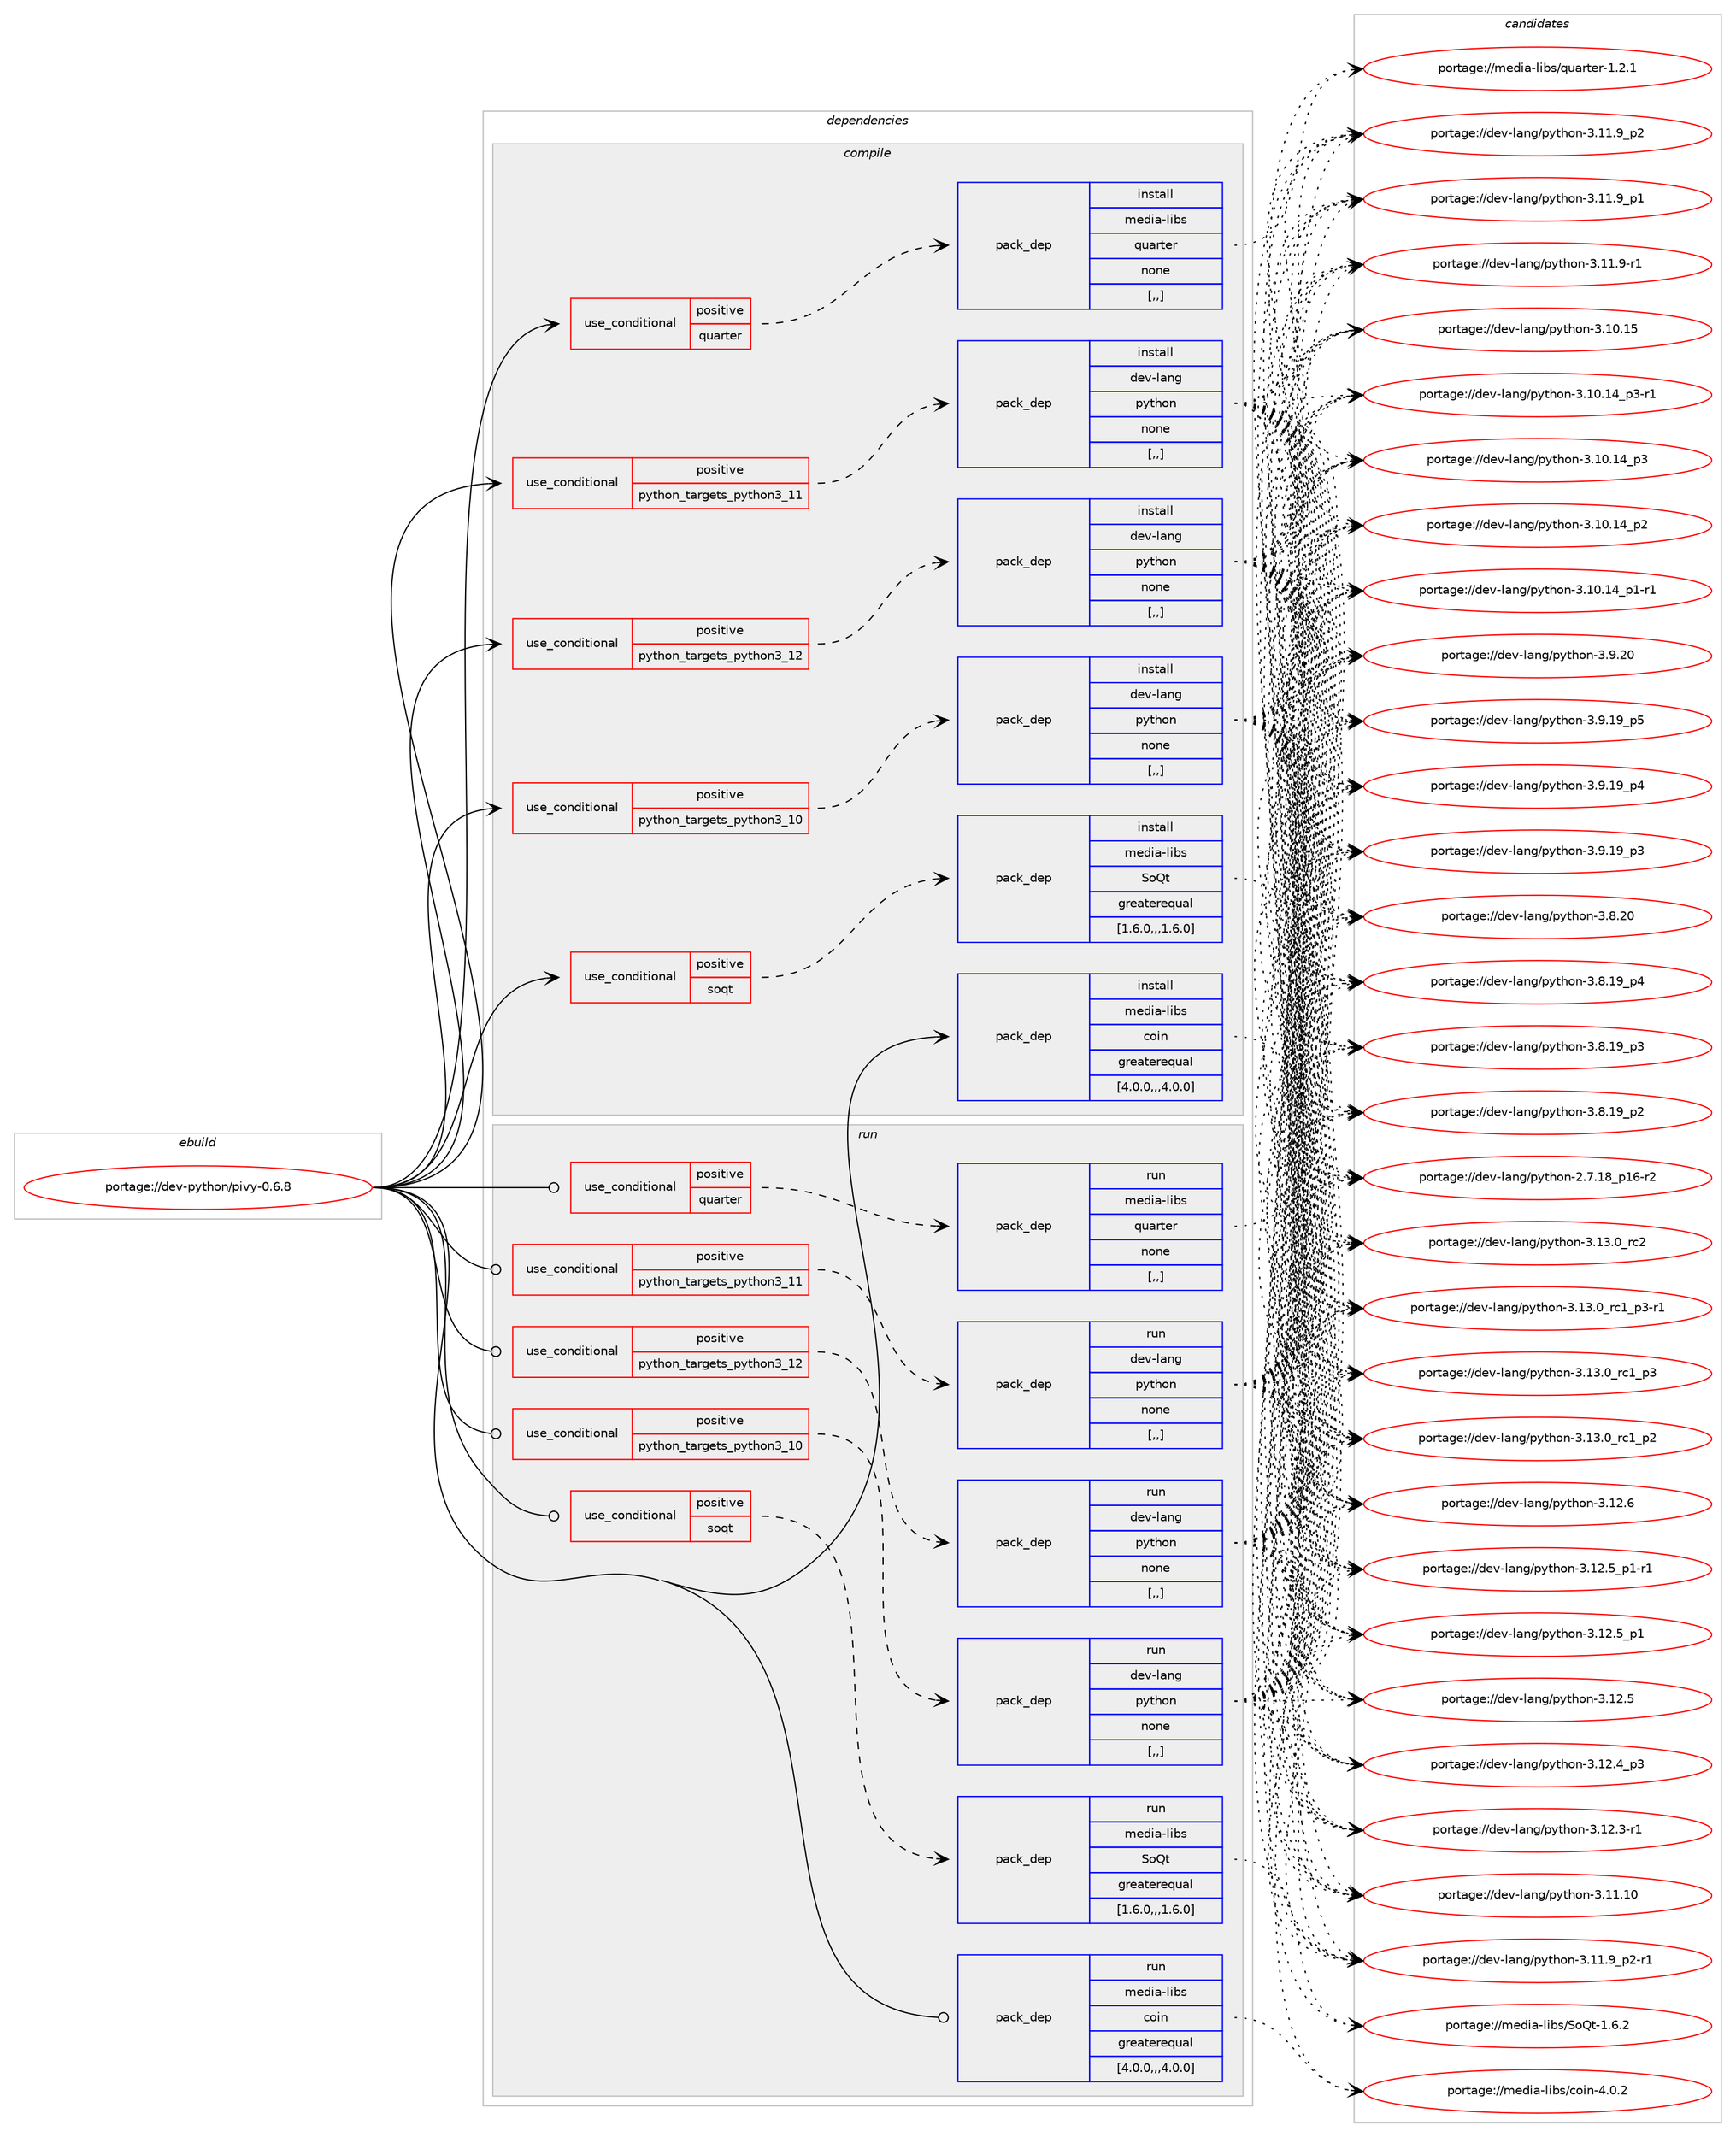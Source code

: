 digraph prolog {

# *************
# Graph options
# *************

newrank=true;
concentrate=true;
compound=true;
graph [rankdir=LR,fontname=Helvetica,fontsize=10,ranksep=1.5];#, ranksep=2.5, nodesep=0.2];
edge  [arrowhead=vee];
node  [fontname=Helvetica,fontsize=10];

# **********
# The ebuild
# **********

subgraph cluster_leftcol {
color=gray;
label=<<i>ebuild</i>>;
id [label="portage://dev-python/pivy-0.6.8", color=red, width=4, href="../dev-python/pivy-0.6.8.svg"];
}

# ****************
# The dependencies
# ****************

subgraph cluster_midcol {
color=gray;
label=<<i>dependencies</i>>;
subgraph cluster_compile {
fillcolor="#eeeeee";
style=filled;
label=<<i>compile</i>>;
subgraph cond166509 {
dependency649264 [label=<<TABLE BORDER="0" CELLBORDER="1" CELLSPACING="0" CELLPADDING="4"><TR><TD ROWSPAN="3" CELLPADDING="10">use_conditional</TD></TR><TR><TD>positive</TD></TR><TR><TD>python_targets_python3_10</TD></TR></TABLE>>, shape=none, color=red];
subgraph pack477934 {
dependency649265 [label=<<TABLE BORDER="0" CELLBORDER="1" CELLSPACING="0" CELLPADDING="4" WIDTH="220"><TR><TD ROWSPAN="6" CELLPADDING="30">pack_dep</TD></TR><TR><TD WIDTH="110">install</TD></TR><TR><TD>dev-lang</TD></TR><TR><TD>python</TD></TR><TR><TD>none</TD></TR><TR><TD>[,,]</TD></TR></TABLE>>, shape=none, color=blue];
}
dependency649264:e -> dependency649265:w [weight=20,style="dashed",arrowhead="vee"];
}
id:e -> dependency649264:w [weight=20,style="solid",arrowhead="vee"];
subgraph cond166510 {
dependency649266 [label=<<TABLE BORDER="0" CELLBORDER="1" CELLSPACING="0" CELLPADDING="4"><TR><TD ROWSPAN="3" CELLPADDING="10">use_conditional</TD></TR><TR><TD>positive</TD></TR><TR><TD>python_targets_python3_11</TD></TR></TABLE>>, shape=none, color=red];
subgraph pack477935 {
dependency649267 [label=<<TABLE BORDER="0" CELLBORDER="1" CELLSPACING="0" CELLPADDING="4" WIDTH="220"><TR><TD ROWSPAN="6" CELLPADDING="30">pack_dep</TD></TR><TR><TD WIDTH="110">install</TD></TR><TR><TD>dev-lang</TD></TR><TR><TD>python</TD></TR><TR><TD>none</TD></TR><TR><TD>[,,]</TD></TR></TABLE>>, shape=none, color=blue];
}
dependency649266:e -> dependency649267:w [weight=20,style="dashed",arrowhead="vee"];
}
id:e -> dependency649266:w [weight=20,style="solid",arrowhead="vee"];
subgraph cond166511 {
dependency649268 [label=<<TABLE BORDER="0" CELLBORDER="1" CELLSPACING="0" CELLPADDING="4"><TR><TD ROWSPAN="3" CELLPADDING="10">use_conditional</TD></TR><TR><TD>positive</TD></TR><TR><TD>python_targets_python3_12</TD></TR></TABLE>>, shape=none, color=red];
subgraph pack477936 {
dependency649269 [label=<<TABLE BORDER="0" CELLBORDER="1" CELLSPACING="0" CELLPADDING="4" WIDTH="220"><TR><TD ROWSPAN="6" CELLPADDING="30">pack_dep</TD></TR><TR><TD WIDTH="110">install</TD></TR><TR><TD>dev-lang</TD></TR><TR><TD>python</TD></TR><TR><TD>none</TD></TR><TR><TD>[,,]</TD></TR></TABLE>>, shape=none, color=blue];
}
dependency649268:e -> dependency649269:w [weight=20,style="dashed",arrowhead="vee"];
}
id:e -> dependency649268:w [weight=20,style="solid",arrowhead="vee"];
subgraph cond166512 {
dependency649270 [label=<<TABLE BORDER="0" CELLBORDER="1" CELLSPACING="0" CELLPADDING="4"><TR><TD ROWSPAN="3" CELLPADDING="10">use_conditional</TD></TR><TR><TD>positive</TD></TR><TR><TD>quarter</TD></TR></TABLE>>, shape=none, color=red];
subgraph pack477937 {
dependency649271 [label=<<TABLE BORDER="0" CELLBORDER="1" CELLSPACING="0" CELLPADDING="4" WIDTH="220"><TR><TD ROWSPAN="6" CELLPADDING="30">pack_dep</TD></TR><TR><TD WIDTH="110">install</TD></TR><TR><TD>media-libs</TD></TR><TR><TD>quarter</TD></TR><TR><TD>none</TD></TR><TR><TD>[,,]</TD></TR></TABLE>>, shape=none, color=blue];
}
dependency649270:e -> dependency649271:w [weight=20,style="dashed",arrowhead="vee"];
}
id:e -> dependency649270:w [weight=20,style="solid",arrowhead="vee"];
subgraph cond166513 {
dependency649272 [label=<<TABLE BORDER="0" CELLBORDER="1" CELLSPACING="0" CELLPADDING="4"><TR><TD ROWSPAN="3" CELLPADDING="10">use_conditional</TD></TR><TR><TD>positive</TD></TR><TR><TD>soqt</TD></TR></TABLE>>, shape=none, color=red];
subgraph pack477938 {
dependency649273 [label=<<TABLE BORDER="0" CELLBORDER="1" CELLSPACING="0" CELLPADDING="4" WIDTH="220"><TR><TD ROWSPAN="6" CELLPADDING="30">pack_dep</TD></TR><TR><TD WIDTH="110">install</TD></TR><TR><TD>media-libs</TD></TR><TR><TD>SoQt</TD></TR><TR><TD>greaterequal</TD></TR><TR><TD>[1.6.0,,,1.6.0]</TD></TR></TABLE>>, shape=none, color=blue];
}
dependency649272:e -> dependency649273:w [weight=20,style="dashed",arrowhead="vee"];
}
id:e -> dependency649272:w [weight=20,style="solid",arrowhead="vee"];
subgraph pack477939 {
dependency649274 [label=<<TABLE BORDER="0" CELLBORDER="1" CELLSPACING="0" CELLPADDING="4" WIDTH="220"><TR><TD ROWSPAN="6" CELLPADDING="30">pack_dep</TD></TR><TR><TD WIDTH="110">install</TD></TR><TR><TD>media-libs</TD></TR><TR><TD>coin</TD></TR><TR><TD>greaterequal</TD></TR><TR><TD>[4.0.0,,,4.0.0]</TD></TR></TABLE>>, shape=none, color=blue];
}
id:e -> dependency649274:w [weight=20,style="solid",arrowhead="vee"];
}
subgraph cluster_compileandrun {
fillcolor="#eeeeee";
style=filled;
label=<<i>compile and run</i>>;
}
subgraph cluster_run {
fillcolor="#eeeeee";
style=filled;
label=<<i>run</i>>;
subgraph cond166514 {
dependency649275 [label=<<TABLE BORDER="0" CELLBORDER="1" CELLSPACING="0" CELLPADDING="4"><TR><TD ROWSPAN="3" CELLPADDING="10">use_conditional</TD></TR><TR><TD>positive</TD></TR><TR><TD>python_targets_python3_10</TD></TR></TABLE>>, shape=none, color=red];
subgraph pack477940 {
dependency649276 [label=<<TABLE BORDER="0" CELLBORDER="1" CELLSPACING="0" CELLPADDING="4" WIDTH="220"><TR><TD ROWSPAN="6" CELLPADDING="30">pack_dep</TD></TR><TR><TD WIDTH="110">run</TD></TR><TR><TD>dev-lang</TD></TR><TR><TD>python</TD></TR><TR><TD>none</TD></TR><TR><TD>[,,]</TD></TR></TABLE>>, shape=none, color=blue];
}
dependency649275:e -> dependency649276:w [weight=20,style="dashed",arrowhead="vee"];
}
id:e -> dependency649275:w [weight=20,style="solid",arrowhead="odot"];
subgraph cond166515 {
dependency649277 [label=<<TABLE BORDER="0" CELLBORDER="1" CELLSPACING="0" CELLPADDING="4"><TR><TD ROWSPAN="3" CELLPADDING="10">use_conditional</TD></TR><TR><TD>positive</TD></TR><TR><TD>python_targets_python3_11</TD></TR></TABLE>>, shape=none, color=red];
subgraph pack477941 {
dependency649278 [label=<<TABLE BORDER="0" CELLBORDER="1" CELLSPACING="0" CELLPADDING="4" WIDTH="220"><TR><TD ROWSPAN="6" CELLPADDING="30">pack_dep</TD></TR><TR><TD WIDTH="110">run</TD></TR><TR><TD>dev-lang</TD></TR><TR><TD>python</TD></TR><TR><TD>none</TD></TR><TR><TD>[,,]</TD></TR></TABLE>>, shape=none, color=blue];
}
dependency649277:e -> dependency649278:w [weight=20,style="dashed",arrowhead="vee"];
}
id:e -> dependency649277:w [weight=20,style="solid",arrowhead="odot"];
subgraph cond166516 {
dependency649279 [label=<<TABLE BORDER="0" CELLBORDER="1" CELLSPACING="0" CELLPADDING="4"><TR><TD ROWSPAN="3" CELLPADDING="10">use_conditional</TD></TR><TR><TD>positive</TD></TR><TR><TD>python_targets_python3_12</TD></TR></TABLE>>, shape=none, color=red];
subgraph pack477942 {
dependency649280 [label=<<TABLE BORDER="0" CELLBORDER="1" CELLSPACING="0" CELLPADDING="4" WIDTH="220"><TR><TD ROWSPAN="6" CELLPADDING="30">pack_dep</TD></TR><TR><TD WIDTH="110">run</TD></TR><TR><TD>dev-lang</TD></TR><TR><TD>python</TD></TR><TR><TD>none</TD></TR><TR><TD>[,,]</TD></TR></TABLE>>, shape=none, color=blue];
}
dependency649279:e -> dependency649280:w [weight=20,style="dashed",arrowhead="vee"];
}
id:e -> dependency649279:w [weight=20,style="solid",arrowhead="odot"];
subgraph cond166517 {
dependency649281 [label=<<TABLE BORDER="0" CELLBORDER="1" CELLSPACING="0" CELLPADDING="4"><TR><TD ROWSPAN="3" CELLPADDING="10">use_conditional</TD></TR><TR><TD>positive</TD></TR><TR><TD>quarter</TD></TR></TABLE>>, shape=none, color=red];
subgraph pack477943 {
dependency649282 [label=<<TABLE BORDER="0" CELLBORDER="1" CELLSPACING="0" CELLPADDING="4" WIDTH="220"><TR><TD ROWSPAN="6" CELLPADDING="30">pack_dep</TD></TR><TR><TD WIDTH="110">run</TD></TR><TR><TD>media-libs</TD></TR><TR><TD>quarter</TD></TR><TR><TD>none</TD></TR><TR><TD>[,,]</TD></TR></TABLE>>, shape=none, color=blue];
}
dependency649281:e -> dependency649282:w [weight=20,style="dashed",arrowhead="vee"];
}
id:e -> dependency649281:w [weight=20,style="solid",arrowhead="odot"];
subgraph cond166518 {
dependency649283 [label=<<TABLE BORDER="0" CELLBORDER="1" CELLSPACING="0" CELLPADDING="4"><TR><TD ROWSPAN="3" CELLPADDING="10">use_conditional</TD></TR><TR><TD>positive</TD></TR><TR><TD>soqt</TD></TR></TABLE>>, shape=none, color=red];
subgraph pack477944 {
dependency649284 [label=<<TABLE BORDER="0" CELLBORDER="1" CELLSPACING="0" CELLPADDING="4" WIDTH="220"><TR><TD ROWSPAN="6" CELLPADDING="30">pack_dep</TD></TR><TR><TD WIDTH="110">run</TD></TR><TR><TD>media-libs</TD></TR><TR><TD>SoQt</TD></TR><TR><TD>greaterequal</TD></TR><TR><TD>[1.6.0,,,1.6.0]</TD></TR></TABLE>>, shape=none, color=blue];
}
dependency649283:e -> dependency649284:w [weight=20,style="dashed",arrowhead="vee"];
}
id:e -> dependency649283:w [weight=20,style="solid",arrowhead="odot"];
subgraph pack477945 {
dependency649285 [label=<<TABLE BORDER="0" CELLBORDER="1" CELLSPACING="0" CELLPADDING="4" WIDTH="220"><TR><TD ROWSPAN="6" CELLPADDING="30">pack_dep</TD></TR><TR><TD WIDTH="110">run</TD></TR><TR><TD>media-libs</TD></TR><TR><TD>coin</TD></TR><TR><TD>greaterequal</TD></TR><TR><TD>[4.0.0,,,4.0.0]</TD></TR></TABLE>>, shape=none, color=blue];
}
id:e -> dependency649285:w [weight=20,style="solid",arrowhead="odot"];
}
}

# **************
# The candidates
# **************

subgraph cluster_choices {
rank=same;
color=gray;
label=<<i>candidates</i>>;

subgraph choice477934 {
color=black;
nodesep=1;
choice10010111845108971101034711212111610411111045514649514648951149950 [label="portage://dev-lang/python-3.13.0_rc2", color=red, width=4,href="../dev-lang/python-3.13.0_rc2.svg"];
choice1001011184510897110103471121211161041111104551464951464895114994995112514511449 [label="portage://dev-lang/python-3.13.0_rc1_p3-r1", color=red, width=4,href="../dev-lang/python-3.13.0_rc1_p3-r1.svg"];
choice100101118451089711010347112121116104111110455146495146489511499499511251 [label="portage://dev-lang/python-3.13.0_rc1_p3", color=red, width=4,href="../dev-lang/python-3.13.0_rc1_p3.svg"];
choice100101118451089711010347112121116104111110455146495146489511499499511250 [label="portage://dev-lang/python-3.13.0_rc1_p2", color=red, width=4,href="../dev-lang/python-3.13.0_rc1_p2.svg"];
choice10010111845108971101034711212111610411111045514649504654 [label="portage://dev-lang/python-3.12.6", color=red, width=4,href="../dev-lang/python-3.12.6.svg"];
choice1001011184510897110103471121211161041111104551464950465395112494511449 [label="portage://dev-lang/python-3.12.5_p1-r1", color=red, width=4,href="../dev-lang/python-3.12.5_p1-r1.svg"];
choice100101118451089711010347112121116104111110455146495046539511249 [label="portage://dev-lang/python-3.12.5_p1", color=red, width=4,href="../dev-lang/python-3.12.5_p1.svg"];
choice10010111845108971101034711212111610411111045514649504653 [label="portage://dev-lang/python-3.12.5", color=red, width=4,href="../dev-lang/python-3.12.5.svg"];
choice100101118451089711010347112121116104111110455146495046529511251 [label="portage://dev-lang/python-3.12.4_p3", color=red, width=4,href="../dev-lang/python-3.12.4_p3.svg"];
choice100101118451089711010347112121116104111110455146495046514511449 [label="portage://dev-lang/python-3.12.3-r1", color=red, width=4,href="../dev-lang/python-3.12.3-r1.svg"];
choice1001011184510897110103471121211161041111104551464949464948 [label="portage://dev-lang/python-3.11.10", color=red, width=4,href="../dev-lang/python-3.11.10.svg"];
choice1001011184510897110103471121211161041111104551464949465795112504511449 [label="portage://dev-lang/python-3.11.9_p2-r1", color=red, width=4,href="../dev-lang/python-3.11.9_p2-r1.svg"];
choice100101118451089711010347112121116104111110455146494946579511250 [label="portage://dev-lang/python-3.11.9_p2", color=red, width=4,href="../dev-lang/python-3.11.9_p2.svg"];
choice100101118451089711010347112121116104111110455146494946579511249 [label="portage://dev-lang/python-3.11.9_p1", color=red, width=4,href="../dev-lang/python-3.11.9_p1.svg"];
choice100101118451089711010347112121116104111110455146494946574511449 [label="portage://dev-lang/python-3.11.9-r1", color=red, width=4,href="../dev-lang/python-3.11.9-r1.svg"];
choice1001011184510897110103471121211161041111104551464948464953 [label="portage://dev-lang/python-3.10.15", color=red, width=4,href="../dev-lang/python-3.10.15.svg"];
choice100101118451089711010347112121116104111110455146494846495295112514511449 [label="portage://dev-lang/python-3.10.14_p3-r1", color=red, width=4,href="../dev-lang/python-3.10.14_p3-r1.svg"];
choice10010111845108971101034711212111610411111045514649484649529511251 [label="portage://dev-lang/python-3.10.14_p3", color=red, width=4,href="../dev-lang/python-3.10.14_p3.svg"];
choice10010111845108971101034711212111610411111045514649484649529511250 [label="portage://dev-lang/python-3.10.14_p2", color=red, width=4,href="../dev-lang/python-3.10.14_p2.svg"];
choice100101118451089711010347112121116104111110455146494846495295112494511449 [label="portage://dev-lang/python-3.10.14_p1-r1", color=red, width=4,href="../dev-lang/python-3.10.14_p1-r1.svg"];
choice10010111845108971101034711212111610411111045514657465048 [label="portage://dev-lang/python-3.9.20", color=red, width=4,href="../dev-lang/python-3.9.20.svg"];
choice100101118451089711010347112121116104111110455146574649579511253 [label="portage://dev-lang/python-3.9.19_p5", color=red, width=4,href="../dev-lang/python-3.9.19_p5.svg"];
choice100101118451089711010347112121116104111110455146574649579511252 [label="portage://dev-lang/python-3.9.19_p4", color=red, width=4,href="../dev-lang/python-3.9.19_p4.svg"];
choice100101118451089711010347112121116104111110455146574649579511251 [label="portage://dev-lang/python-3.9.19_p3", color=red, width=4,href="../dev-lang/python-3.9.19_p3.svg"];
choice10010111845108971101034711212111610411111045514656465048 [label="portage://dev-lang/python-3.8.20", color=red, width=4,href="../dev-lang/python-3.8.20.svg"];
choice100101118451089711010347112121116104111110455146564649579511252 [label="portage://dev-lang/python-3.8.19_p4", color=red, width=4,href="../dev-lang/python-3.8.19_p4.svg"];
choice100101118451089711010347112121116104111110455146564649579511251 [label="portage://dev-lang/python-3.8.19_p3", color=red, width=4,href="../dev-lang/python-3.8.19_p3.svg"];
choice100101118451089711010347112121116104111110455146564649579511250 [label="portage://dev-lang/python-3.8.19_p2", color=red, width=4,href="../dev-lang/python-3.8.19_p2.svg"];
choice100101118451089711010347112121116104111110455046554649569511249544511450 [label="portage://dev-lang/python-2.7.18_p16-r2", color=red, width=4,href="../dev-lang/python-2.7.18_p16-r2.svg"];
dependency649265:e -> choice10010111845108971101034711212111610411111045514649514648951149950:w [style=dotted,weight="100"];
dependency649265:e -> choice1001011184510897110103471121211161041111104551464951464895114994995112514511449:w [style=dotted,weight="100"];
dependency649265:e -> choice100101118451089711010347112121116104111110455146495146489511499499511251:w [style=dotted,weight="100"];
dependency649265:e -> choice100101118451089711010347112121116104111110455146495146489511499499511250:w [style=dotted,weight="100"];
dependency649265:e -> choice10010111845108971101034711212111610411111045514649504654:w [style=dotted,weight="100"];
dependency649265:e -> choice1001011184510897110103471121211161041111104551464950465395112494511449:w [style=dotted,weight="100"];
dependency649265:e -> choice100101118451089711010347112121116104111110455146495046539511249:w [style=dotted,weight="100"];
dependency649265:e -> choice10010111845108971101034711212111610411111045514649504653:w [style=dotted,weight="100"];
dependency649265:e -> choice100101118451089711010347112121116104111110455146495046529511251:w [style=dotted,weight="100"];
dependency649265:e -> choice100101118451089711010347112121116104111110455146495046514511449:w [style=dotted,weight="100"];
dependency649265:e -> choice1001011184510897110103471121211161041111104551464949464948:w [style=dotted,weight="100"];
dependency649265:e -> choice1001011184510897110103471121211161041111104551464949465795112504511449:w [style=dotted,weight="100"];
dependency649265:e -> choice100101118451089711010347112121116104111110455146494946579511250:w [style=dotted,weight="100"];
dependency649265:e -> choice100101118451089711010347112121116104111110455146494946579511249:w [style=dotted,weight="100"];
dependency649265:e -> choice100101118451089711010347112121116104111110455146494946574511449:w [style=dotted,weight="100"];
dependency649265:e -> choice1001011184510897110103471121211161041111104551464948464953:w [style=dotted,weight="100"];
dependency649265:e -> choice100101118451089711010347112121116104111110455146494846495295112514511449:w [style=dotted,weight="100"];
dependency649265:e -> choice10010111845108971101034711212111610411111045514649484649529511251:w [style=dotted,weight="100"];
dependency649265:e -> choice10010111845108971101034711212111610411111045514649484649529511250:w [style=dotted,weight="100"];
dependency649265:e -> choice100101118451089711010347112121116104111110455146494846495295112494511449:w [style=dotted,weight="100"];
dependency649265:e -> choice10010111845108971101034711212111610411111045514657465048:w [style=dotted,weight="100"];
dependency649265:e -> choice100101118451089711010347112121116104111110455146574649579511253:w [style=dotted,weight="100"];
dependency649265:e -> choice100101118451089711010347112121116104111110455146574649579511252:w [style=dotted,weight="100"];
dependency649265:e -> choice100101118451089711010347112121116104111110455146574649579511251:w [style=dotted,weight="100"];
dependency649265:e -> choice10010111845108971101034711212111610411111045514656465048:w [style=dotted,weight="100"];
dependency649265:e -> choice100101118451089711010347112121116104111110455146564649579511252:w [style=dotted,weight="100"];
dependency649265:e -> choice100101118451089711010347112121116104111110455146564649579511251:w [style=dotted,weight="100"];
dependency649265:e -> choice100101118451089711010347112121116104111110455146564649579511250:w [style=dotted,weight="100"];
dependency649265:e -> choice100101118451089711010347112121116104111110455046554649569511249544511450:w [style=dotted,weight="100"];
}
subgraph choice477935 {
color=black;
nodesep=1;
choice10010111845108971101034711212111610411111045514649514648951149950 [label="portage://dev-lang/python-3.13.0_rc2", color=red, width=4,href="../dev-lang/python-3.13.0_rc2.svg"];
choice1001011184510897110103471121211161041111104551464951464895114994995112514511449 [label="portage://dev-lang/python-3.13.0_rc1_p3-r1", color=red, width=4,href="../dev-lang/python-3.13.0_rc1_p3-r1.svg"];
choice100101118451089711010347112121116104111110455146495146489511499499511251 [label="portage://dev-lang/python-3.13.0_rc1_p3", color=red, width=4,href="../dev-lang/python-3.13.0_rc1_p3.svg"];
choice100101118451089711010347112121116104111110455146495146489511499499511250 [label="portage://dev-lang/python-3.13.0_rc1_p2", color=red, width=4,href="../dev-lang/python-3.13.0_rc1_p2.svg"];
choice10010111845108971101034711212111610411111045514649504654 [label="portage://dev-lang/python-3.12.6", color=red, width=4,href="../dev-lang/python-3.12.6.svg"];
choice1001011184510897110103471121211161041111104551464950465395112494511449 [label="portage://dev-lang/python-3.12.5_p1-r1", color=red, width=4,href="../dev-lang/python-3.12.5_p1-r1.svg"];
choice100101118451089711010347112121116104111110455146495046539511249 [label="portage://dev-lang/python-3.12.5_p1", color=red, width=4,href="../dev-lang/python-3.12.5_p1.svg"];
choice10010111845108971101034711212111610411111045514649504653 [label="portage://dev-lang/python-3.12.5", color=red, width=4,href="../dev-lang/python-3.12.5.svg"];
choice100101118451089711010347112121116104111110455146495046529511251 [label="portage://dev-lang/python-3.12.4_p3", color=red, width=4,href="../dev-lang/python-3.12.4_p3.svg"];
choice100101118451089711010347112121116104111110455146495046514511449 [label="portage://dev-lang/python-3.12.3-r1", color=red, width=4,href="../dev-lang/python-3.12.3-r1.svg"];
choice1001011184510897110103471121211161041111104551464949464948 [label="portage://dev-lang/python-3.11.10", color=red, width=4,href="../dev-lang/python-3.11.10.svg"];
choice1001011184510897110103471121211161041111104551464949465795112504511449 [label="portage://dev-lang/python-3.11.9_p2-r1", color=red, width=4,href="../dev-lang/python-3.11.9_p2-r1.svg"];
choice100101118451089711010347112121116104111110455146494946579511250 [label="portage://dev-lang/python-3.11.9_p2", color=red, width=4,href="../dev-lang/python-3.11.9_p2.svg"];
choice100101118451089711010347112121116104111110455146494946579511249 [label="portage://dev-lang/python-3.11.9_p1", color=red, width=4,href="../dev-lang/python-3.11.9_p1.svg"];
choice100101118451089711010347112121116104111110455146494946574511449 [label="portage://dev-lang/python-3.11.9-r1", color=red, width=4,href="../dev-lang/python-3.11.9-r1.svg"];
choice1001011184510897110103471121211161041111104551464948464953 [label="portage://dev-lang/python-3.10.15", color=red, width=4,href="../dev-lang/python-3.10.15.svg"];
choice100101118451089711010347112121116104111110455146494846495295112514511449 [label="portage://dev-lang/python-3.10.14_p3-r1", color=red, width=4,href="../dev-lang/python-3.10.14_p3-r1.svg"];
choice10010111845108971101034711212111610411111045514649484649529511251 [label="portage://dev-lang/python-3.10.14_p3", color=red, width=4,href="../dev-lang/python-3.10.14_p3.svg"];
choice10010111845108971101034711212111610411111045514649484649529511250 [label="portage://dev-lang/python-3.10.14_p2", color=red, width=4,href="../dev-lang/python-3.10.14_p2.svg"];
choice100101118451089711010347112121116104111110455146494846495295112494511449 [label="portage://dev-lang/python-3.10.14_p1-r1", color=red, width=4,href="../dev-lang/python-3.10.14_p1-r1.svg"];
choice10010111845108971101034711212111610411111045514657465048 [label="portage://dev-lang/python-3.9.20", color=red, width=4,href="../dev-lang/python-3.9.20.svg"];
choice100101118451089711010347112121116104111110455146574649579511253 [label="portage://dev-lang/python-3.9.19_p5", color=red, width=4,href="../dev-lang/python-3.9.19_p5.svg"];
choice100101118451089711010347112121116104111110455146574649579511252 [label="portage://dev-lang/python-3.9.19_p4", color=red, width=4,href="../dev-lang/python-3.9.19_p4.svg"];
choice100101118451089711010347112121116104111110455146574649579511251 [label="portage://dev-lang/python-3.9.19_p3", color=red, width=4,href="../dev-lang/python-3.9.19_p3.svg"];
choice10010111845108971101034711212111610411111045514656465048 [label="portage://dev-lang/python-3.8.20", color=red, width=4,href="../dev-lang/python-3.8.20.svg"];
choice100101118451089711010347112121116104111110455146564649579511252 [label="portage://dev-lang/python-3.8.19_p4", color=red, width=4,href="../dev-lang/python-3.8.19_p4.svg"];
choice100101118451089711010347112121116104111110455146564649579511251 [label="portage://dev-lang/python-3.8.19_p3", color=red, width=4,href="../dev-lang/python-3.8.19_p3.svg"];
choice100101118451089711010347112121116104111110455146564649579511250 [label="portage://dev-lang/python-3.8.19_p2", color=red, width=4,href="../dev-lang/python-3.8.19_p2.svg"];
choice100101118451089711010347112121116104111110455046554649569511249544511450 [label="portage://dev-lang/python-2.7.18_p16-r2", color=red, width=4,href="../dev-lang/python-2.7.18_p16-r2.svg"];
dependency649267:e -> choice10010111845108971101034711212111610411111045514649514648951149950:w [style=dotted,weight="100"];
dependency649267:e -> choice1001011184510897110103471121211161041111104551464951464895114994995112514511449:w [style=dotted,weight="100"];
dependency649267:e -> choice100101118451089711010347112121116104111110455146495146489511499499511251:w [style=dotted,weight="100"];
dependency649267:e -> choice100101118451089711010347112121116104111110455146495146489511499499511250:w [style=dotted,weight="100"];
dependency649267:e -> choice10010111845108971101034711212111610411111045514649504654:w [style=dotted,weight="100"];
dependency649267:e -> choice1001011184510897110103471121211161041111104551464950465395112494511449:w [style=dotted,weight="100"];
dependency649267:e -> choice100101118451089711010347112121116104111110455146495046539511249:w [style=dotted,weight="100"];
dependency649267:e -> choice10010111845108971101034711212111610411111045514649504653:w [style=dotted,weight="100"];
dependency649267:e -> choice100101118451089711010347112121116104111110455146495046529511251:w [style=dotted,weight="100"];
dependency649267:e -> choice100101118451089711010347112121116104111110455146495046514511449:w [style=dotted,weight="100"];
dependency649267:e -> choice1001011184510897110103471121211161041111104551464949464948:w [style=dotted,weight="100"];
dependency649267:e -> choice1001011184510897110103471121211161041111104551464949465795112504511449:w [style=dotted,weight="100"];
dependency649267:e -> choice100101118451089711010347112121116104111110455146494946579511250:w [style=dotted,weight="100"];
dependency649267:e -> choice100101118451089711010347112121116104111110455146494946579511249:w [style=dotted,weight="100"];
dependency649267:e -> choice100101118451089711010347112121116104111110455146494946574511449:w [style=dotted,weight="100"];
dependency649267:e -> choice1001011184510897110103471121211161041111104551464948464953:w [style=dotted,weight="100"];
dependency649267:e -> choice100101118451089711010347112121116104111110455146494846495295112514511449:w [style=dotted,weight="100"];
dependency649267:e -> choice10010111845108971101034711212111610411111045514649484649529511251:w [style=dotted,weight="100"];
dependency649267:e -> choice10010111845108971101034711212111610411111045514649484649529511250:w [style=dotted,weight="100"];
dependency649267:e -> choice100101118451089711010347112121116104111110455146494846495295112494511449:w [style=dotted,weight="100"];
dependency649267:e -> choice10010111845108971101034711212111610411111045514657465048:w [style=dotted,weight="100"];
dependency649267:e -> choice100101118451089711010347112121116104111110455146574649579511253:w [style=dotted,weight="100"];
dependency649267:e -> choice100101118451089711010347112121116104111110455146574649579511252:w [style=dotted,weight="100"];
dependency649267:e -> choice100101118451089711010347112121116104111110455146574649579511251:w [style=dotted,weight="100"];
dependency649267:e -> choice10010111845108971101034711212111610411111045514656465048:w [style=dotted,weight="100"];
dependency649267:e -> choice100101118451089711010347112121116104111110455146564649579511252:w [style=dotted,weight="100"];
dependency649267:e -> choice100101118451089711010347112121116104111110455146564649579511251:w [style=dotted,weight="100"];
dependency649267:e -> choice100101118451089711010347112121116104111110455146564649579511250:w [style=dotted,weight="100"];
dependency649267:e -> choice100101118451089711010347112121116104111110455046554649569511249544511450:w [style=dotted,weight="100"];
}
subgraph choice477936 {
color=black;
nodesep=1;
choice10010111845108971101034711212111610411111045514649514648951149950 [label="portage://dev-lang/python-3.13.0_rc2", color=red, width=4,href="../dev-lang/python-3.13.0_rc2.svg"];
choice1001011184510897110103471121211161041111104551464951464895114994995112514511449 [label="portage://dev-lang/python-3.13.0_rc1_p3-r1", color=red, width=4,href="../dev-lang/python-3.13.0_rc1_p3-r1.svg"];
choice100101118451089711010347112121116104111110455146495146489511499499511251 [label="portage://dev-lang/python-3.13.0_rc1_p3", color=red, width=4,href="../dev-lang/python-3.13.0_rc1_p3.svg"];
choice100101118451089711010347112121116104111110455146495146489511499499511250 [label="portage://dev-lang/python-3.13.0_rc1_p2", color=red, width=4,href="../dev-lang/python-3.13.0_rc1_p2.svg"];
choice10010111845108971101034711212111610411111045514649504654 [label="portage://dev-lang/python-3.12.6", color=red, width=4,href="../dev-lang/python-3.12.6.svg"];
choice1001011184510897110103471121211161041111104551464950465395112494511449 [label="portage://dev-lang/python-3.12.5_p1-r1", color=red, width=4,href="../dev-lang/python-3.12.5_p1-r1.svg"];
choice100101118451089711010347112121116104111110455146495046539511249 [label="portage://dev-lang/python-3.12.5_p1", color=red, width=4,href="../dev-lang/python-3.12.5_p1.svg"];
choice10010111845108971101034711212111610411111045514649504653 [label="portage://dev-lang/python-3.12.5", color=red, width=4,href="../dev-lang/python-3.12.5.svg"];
choice100101118451089711010347112121116104111110455146495046529511251 [label="portage://dev-lang/python-3.12.4_p3", color=red, width=4,href="../dev-lang/python-3.12.4_p3.svg"];
choice100101118451089711010347112121116104111110455146495046514511449 [label="portage://dev-lang/python-3.12.3-r1", color=red, width=4,href="../dev-lang/python-3.12.3-r1.svg"];
choice1001011184510897110103471121211161041111104551464949464948 [label="portage://dev-lang/python-3.11.10", color=red, width=4,href="../dev-lang/python-3.11.10.svg"];
choice1001011184510897110103471121211161041111104551464949465795112504511449 [label="portage://dev-lang/python-3.11.9_p2-r1", color=red, width=4,href="../dev-lang/python-3.11.9_p2-r1.svg"];
choice100101118451089711010347112121116104111110455146494946579511250 [label="portage://dev-lang/python-3.11.9_p2", color=red, width=4,href="../dev-lang/python-3.11.9_p2.svg"];
choice100101118451089711010347112121116104111110455146494946579511249 [label="portage://dev-lang/python-3.11.9_p1", color=red, width=4,href="../dev-lang/python-3.11.9_p1.svg"];
choice100101118451089711010347112121116104111110455146494946574511449 [label="portage://dev-lang/python-3.11.9-r1", color=red, width=4,href="../dev-lang/python-3.11.9-r1.svg"];
choice1001011184510897110103471121211161041111104551464948464953 [label="portage://dev-lang/python-3.10.15", color=red, width=4,href="../dev-lang/python-3.10.15.svg"];
choice100101118451089711010347112121116104111110455146494846495295112514511449 [label="portage://dev-lang/python-3.10.14_p3-r1", color=red, width=4,href="../dev-lang/python-3.10.14_p3-r1.svg"];
choice10010111845108971101034711212111610411111045514649484649529511251 [label="portage://dev-lang/python-3.10.14_p3", color=red, width=4,href="../dev-lang/python-3.10.14_p3.svg"];
choice10010111845108971101034711212111610411111045514649484649529511250 [label="portage://dev-lang/python-3.10.14_p2", color=red, width=4,href="../dev-lang/python-3.10.14_p2.svg"];
choice100101118451089711010347112121116104111110455146494846495295112494511449 [label="portage://dev-lang/python-3.10.14_p1-r1", color=red, width=4,href="../dev-lang/python-3.10.14_p1-r1.svg"];
choice10010111845108971101034711212111610411111045514657465048 [label="portage://dev-lang/python-3.9.20", color=red, width=4,href="../dev-lang/python-3.9.20.svg"];
choice100101118451089711010347112121116104111110455146574649579511253 [label="portage://dev-lang/python-3.9.19_p5", color=red, width=4,href="../dev-lang/python-3.9.19_p5.svg"];
choice100101118451089711010347112121116104111110455146574649579511252 [label="portage://dev-lang/python-3.9.19_p4", color=red, width=4,href="../dev-lang/python-3.9.19_p4.svg"];
choice100101118451089711010347112121116104111110455146574649579511251 [label="portage://dev-lang/python-3.9.19_p3", color=red, width=4,href="../dev-lang/python-3.9.19_p3.svg"];
choice10010111845108971101034711212111610411111045514656465048 [label="portage://dev-lang/python-3.8.20", color=red, width=4,href="../dev-lang/python-3.8.20.svg"];
choice100101118451089711010347112121116104111110455146564649579511252 [label="portage://dev-lang/python-3.8.19_p4", color=red, width=4,href="../dev-lang/python-3.8.19_p4.svg"];
choice100101118451089711010347112121116104111110455146564649579511251 [label="portage://dev-lang/python-3.8.19_p3", color=red, width=4,href="../dev-lang/python-3.8.19_p3.svg"];
choice100101118451089711010347112121116104111110455146564649579511250 [label="portage://dev-lang/python-3.8.19_p2", color=red, width=4,href="../dev-lang/python-3.8.19_p2.svg"];
choice100101118451089711010347112121116104111110455046554649569511249544511450 [label="portage://dev-lang/python-2.7.18_p16-r2", color=red, width=4,href="../dev-lang/python-2.7.18_p16-r2.svg"];
dependency649269:e -> choice10010111845108971101034711212111610411111045514649514648951149950:w [style=dotted,weight="100"];
dependency649269:e -> choice1001011184510897110103471121211161041111104551464951464895114994995112514511449:w [style=dotted,weight="100"];
dependency649269:e -> choice100101118451089711010347112121116104111110455146495146489511499499511251:w [style=dotted,weight="100"];
dependency649269:e -> choice100101118451089711010347112121116104111110455146495146489511499499511250:w [style=dotted,weight="100"];
dependency649269:e -> choice10010111845108971101034711212111610411111045514649504654:w [style=dotted,weight="100"];
dependency649269:e -> choice1001011184510897110103471121211161041111104551464950465395112494511449:w [style=dotted,weight="100"];
dependency649269:e -> choice100101118451089711010347112121116104111110455146495046539511249:w [style=dotted,weight="100"];
dependency649269:e -> choice10010111845108971101034711212111610411111045514649504653:w [style=dotted,weight="100"];
dependency649269:e -> choice100101118451089711010347112121116104111110455146495046529511251:w [style=dotted,weight="100"];
dependency649269:e -> choice100101118451089711010347112121116104111110455146495046514511449:w [style=dotted,weight="100"];
dependency649269:e -> choice1001011184510897110103471121211161041111104551464949464948:w [style=dotted,weight="100"];
dependency649269:e -> choice1001011184510897110103471121211161041111104551464949465795112504511449:w [style=dotted,weight="100"];
dependency649269:e -> choice100101118451089711010347112121116104111110455146494946579511250:w [style=dotted,weight="100"];
dependency649269:e -> choice100101118451089711010347112121116104111110455146494946579511249:w [style=dotted,weight="100"];
dependency649269:e -> choice100101118451089711010347112121116104111110455146494946574511449:w [style=dotted,weight="100"];
dependency649269:e -> choice1001011184510897110103471121211161041111104551464948464953:w [style=dotted,weight="100"];
dependency649269:e -> choice100101118451089711010347112121116104111110455146494846495295112514511449:w [style=dotted,weight="100"];
dependency649269:e -> choice10010111845108971101034711212111610411111045514649484649529511251:w [style=dotted,weight="100"];
dependency649269:e -> choice10010111845108971101034711212111610411111045514649484649529511250:w [style=dotted,weight="100"];
dependency649269:e -> choice100101118451089711010347112121116104111110455146494846495295112494511449:w [style=dotted,weight="100"];
dependency649269:e -> choice10010111845108971101034711212111610411111045514657465048:w [style=dotted,weight="100"];
dependency649269:e -> choice100101118451089711010347112121116104111110455146574649579511253:w [style=dotted,weight="100"];
dependency649269:e -> choice100101118451089711010347112121116104111110455146574649579511252:w [style=dotted,weight="100"];
dependency649269:e -> choice100101118451089711010347112121116104111110455146574649579511251:w [style=dotted,weight="100"];
dependency649269:e -> choice10010111845108971101034711212111610411111045514656465048:w [style=dotted,weight="100"];
dependency649269:e -> choice100101118451089711010347112121116104111110455146564649579511252:w [style=dotted,weight="100"];
dependency649269:e -> choice100101118451089711010347112121116104111110455146564649579511251:w [style=dotted,weight="100"];
dependency649269:e -> choice100101118451089711010347112121116104111110455146564649579511250:w [style=dotted,weight="100"];
dependency649269:e -> choice100101118451089711010347112121116104111110455046554649569511249544511450:w [style=dotted,weight="100"];
}
subgraph choice477937 {
color=black;
nodesep=1;
choice1091011001059745108105981154711311797114116101114454946504649 [label="portage://media-libs/quarter-1.2.1", color=red, width=4,href="../media-libs/quarter-1.2.1.svg"];
dependency649271:e -> choice1091011001059745108105981154711311797114116101114454946504649:w [style=dotted,weight="100"];
}
subgraph choice477938 {
color=black;
nodesep=1;
choice109101100105974510810598115478311181116454946544650 [label="portage://media-libs/SoQt-1.6.2", color=red, width=4,href="../media-libs/SoQt-1.6.2.svg"];
dependency649273:e -> choice109101100105974510810598115478311181116454946544650:w [style=dotted,weight="100"];
}
subgraph choice477939 {
color=black;
nodesep=1;
choice1091011001059745108105981154799111105110455246484650 [label="portage://media-libs/coin-4.0.2", color=red, width=4,href="../media-libs/coin-4.0.2.svg"];
dependency649274:e -> choice1091011001059745108105981154799111105110455246484650:w [style=dotted,weight="100"];
}
subgraph choice477940 {
color=black;
nodesep=1;
choice10010111845108971101034711212111610411111045514649514648951149950 [label="portage://dev-lang/python-3.13.0_rc2", color=red, width=4,href="../dev-lang/python-3.13.0_rc2.svg"];
choice1001011184510897110103471121211161041111104551464951464895114994995112514511449 [label="portage://dev-lang/python-3.13.0_rc1_p3-r1", color=red, width=4,href="../dev-lang/python-3.13.0_rc1_p3-r1.svg"];
choice100101118451089711010347112121116104111110455146495146489511499499511251 [label="portage://dev-lang/python-3.13.0_rc1_p3", color=red, width=4,href="../dev-lang/python-3.13.0_rc1_p3.svg"];
choice100101118451089711010347112121116104111110455146495146489511499499511250 [label="portage://dev-lang/python-3.13.0_rc1_p2", color=red, width=4,href="../dev-lang/python-3.13.0_rc1_p2.svg"];
choice10010111845108971101034711212111610411111045514649504654 [label="portage://dev-lang/python-3.12.6", color=red, width=4,href="../dev-lang/python-3.12.6.svg"];
choice1001011184510897110103471121211161041111104551464950465395112494511449 [label="portage://dev-lang/python-3.12.5_p1-r1", color=red, width=4,href="../dev-lang/python-3.12.5_p1-r1.svg"];
choice100101118451089711010347112121116104111110455146495046539511249 [label="portage://dev-lang/python-3.12.5_p1", color=red, width=4,href="../dev-lang/python-3.12.5_p1.svg"];
choice10010111845108971101034711212111610411111045514649504653 [label="portage://dev-lang/python-3.12.5", color=red, width=4,href="../dev-lang/python-3.12.5.svg"];
choice100101118451089711010347112121116104111110455146495046529511251 [label="portage://dev-lang/python-3.12.4_p3", color=red, width=4,href="../dev-lang/python-3.12.4_p3.svg"];
choice100101118451089711010347112121116104111110455146495046514511449 [label="portage://dev-lang/python-3.12.3-r1", color=red, width=4,href="../dev-lang/python-3.12.3-r1.svg"];
choice1001011184510897110103471121211161041111104551464949464948 [label="portage://dev-lang/python-3.11.10", color=red, width=4,href="../dev-lang/python-3.11.10.svg"];
choice1001011184510897110103471121211161041111104551464949465795112504511449 [label="portage://dev-lang/python-3.11.9_p2-r1", color=red, width=4,href="../dev-lang/python-3.11.9_p2-r1.svg"];
choice100101118451089711010347112121116104111110455146494946579511250 [label="portage://dev-lang/python-3.11.9_p2", color=red, width=4,href="../dev-lang/python-3.11.9_p2.svg"];
choice100101118451089711010347112121116104111110455146494946579511249 [label="portage://dev-lang/python-3.11.9_p1", color=red, width=4,href="../dev-lang/python-3.11.9_p1.svg"];
choice100101118451089711010347112121116104111110455146494946574511449 [label="portage://dev-lang/python-3.11.9-r1", color=red, width=4,href="../dev-lang/python-3.11.9-r1.svg"];
choice1001011184510897110103471121211161041111104551464948464953 [label="portage://dev-lang/python-3.10.15", color=red, width=4,href="../dev-lang/python-3.10.15.svg"];
choice100101118451089711010347112121116104111110455146494846495295112514511449 [label="portage://dev-lang/python-3.10.14_p3-r1", color=red, width=4,href="../dev-lang/python-3.10.14_p3-r1.svg"];
choice10010111845108971101034711212111610411111045514649484649529511251 [label="portage://dev-lang/python-3.10.14_p3", color=red, width=4,href="../dev-lang/python-3.10.14_p3.svg"];
choice10010111845108971101034711212111610411111045514649484649529511250 [label="portage://dev-lang/python-3.10.14_p2", color=red, width=4,href="../dev-lang/python-3.10.14_p2.svg"];
choice100101118451089711010347112121116104111110455146494846495295112494511449 [label="portage://dev-lang/python-3.10.14_p1-r1", color=red, width=4,href="../dev-lang/python-3.10.14_p1-r1.svg"];
choice10010111845108971101034711212111610411111045514657465048 [label="portage://dev-lang/python-3.9.20", color=red, width=4,href="../dev-lang/python-3.9.20.svg"];
choice100101118451089711010347112121116104111110455146574649579511253 [label="portage://dev-lang/python-3.9.19_p5", color=red, width=4,href="../dev-lang/python-3.9.19_p5.svg"];
choice100101118451089711010347112121116104111110455146574649579511252 [label="portage://dev-lang/python-3.9.19_p4", color=red, width=4,href="../dev-lang/python-3.9.19_p4.svg"];
choice100101118451089711010347112121116104111110455146574649579511251 [label="portage://dev-lang/python-3.9.19_p3", color=red, width=4,href="../dev-lang/python-3.9.19_p3.svg"];
choice10010111845108971101034711212111610411111045514656465048 [label="portage://dev-lang/python-3.8.20", color=red, width=4,href="../dev-lang/python-3.8.20.svg"];
choice100101118451089711010347112121116104111110455146564649579511252 [label="portage://dev-lang/python-3.8.19_p4", color=red, width=4,href="../dev-lang/python-3.8.19_p4.svg"];
choice100101118451089711010347112121116104111110455146564649579511251 [label="portage://dev-lang/python-3.8.19_p3", color=red, width=4,href="../dev-lang/python-3.8.19_p3.svg"];
choice100101118451089711010347112121116104111110455146564649579511250 [label="portage://dev-lang/python-3.8.19_p2", color=red, width=4,href="../dev-lang/python-3.8.19_p2.svg"];
choice100101118451089711010347112121116104111110455046554649569511249544511450 [label="portage://dev-lang/python-2.7.18_p16-r2", color=red, width=4,href="../dev-lang/python-2.7.18_p16-r2.svg"];
dependency649276:e -> choice10010111845108971101034711212111610411111045514649514648951149950:w [style=dotted,weight="100"];
dependency649276:e -> choice1001011184510897110103471121211161041111104551464951464895114994995112514511449:w [style=dotted,weight="100"];
dependency649276:e -> choice100101118451089711010347112121116104111110455146495146489511499499511251:w [style=dotted,weight="100"];
dependency649276:e -> choice100101118451089711010347112121116104111110455146495146489511499499511250:w [style=dotted,weight="100"];
dependency649276:e -> choice10010111845108971101034711212111610411111045514649504654:w [style=dotted,weight="100"];
dependency649276:e -> choice1001011184510897110103471121211161041111104551464950465395112494511449:w [style=dotted,weight="100"];
dependency649276:e -> choice100101118451089711010347112121116104111110455146495046539511249:w [style=dotted,weight="100"];
dependency649276:e -> choice10010111845108971101034711212111610411111045514649504653:w [style=dotted,weight="100"];
dependency649276:e -> choice100101118451089711010347112121116104111110455146495046529511251:w [style=dotted,weight="100"];
dependency649276:e -> choice100101118451089711010347112121116104111110455146495046514511449:w [style=dotted,weight="100"];
dependency649276:e -> choice1001011184510897110103471121211161041111104551464949464948:w [style=dotted,weight="100"];
dependency649276:e -> choice1001011184510897110103471121211161041111104551464949465795112504511449:w [style=dotted,weight="100"];
dependency649276:e -> choice100101118451089711010347112121116104111110455146494946579511250:w [style=dotted,weight="100"];
dependency649276:e -> choice100101118451089711010347112121116104111110455146494946579511249:w [style=dotted,weight="100"];
dependency649276:e -> choice100101118451089711010347112121116104111110455146494946574511449:w [style=dotted,weight="100"];
dependency649276:e -> choice1001011184510897110103471121211161041111104551464948464953:w [style=dotted,weight="100"];
dependency649276:e -> choice100101118451089711010347112121116104111110455146494846495295112514511449:w [style=dotted,weight="100"];
dependency649276:e -> choice10010111845108971101034711212111610411111045514649484649529511251:w [style=dotted,weight="100"];
dependency649276:e -> choice10010111845108971101034711212111610411111045514649484649529511250:w [style=dotted,weight="100"];
dependency649276:e -> choice100101118451089711010347112121116104111110455146494846495295112494511449:w [style=dotted,weight="100"];
dependency649276:e -> choice10010111845108971101034711212111610411111045514657465048:w [style=dotted,weight="100"];
dependency649276:e -> choice100101118451089711010347112121116104111110455146574649579511253:w [style=dotted,weight="100"];
dependency649276:e -> choice100101118451089711010347112121116104111110455146574649579511252:w [style=dotted,weight="100"];
dependency649276:e -> choice100101118451089711010347112121116104111110455146574649579511251:w [style=dotted,weight="100"];
dependency649276:e -> choice10010111845108971101034711212111610411111045514656465048:w [style=dotted,weight="100"];
dependency649276:e -> choice100101118451089711010347112121116104111110455146564649579511252:w [style=dotted,weight="100"];
dependency649276:e -> choice100101118451089711010347112121116104111110455146564649579511251:w [style=dotted,weight="100"];
dependency649276:e -> choice100101118451089711010347112121116104111110455146564649579511250:w [style=dotted,weight="100"];
dependency649276:e -> choice100101118451089711010347112121116104111110455046554649569511249544511450:w [style=dotted,weight="100"];
}
subgraph choice477941 {
color=black;
nodesep=1;
choice10010111845108971101034711212111610411111045514649514648951149950 [label="portage://dev-lang/python-3.13.0_rc2", color=red, width=4,href="../dev-lang/python-3.13.0_rc2.svg"];
choice1001011184510897110103471121211161041111104551464951464895114994995112514511449 [label="portage://dev-lang/python-3.13.0_rc1_p3-r1", color=red, width=4,href="../dev-lang/python-3.13.0_rc1_p3-r1.svg"];
choice100101118451089711010347112121116104111110455146495146489511499499511251 [label="portage://dev-lang/python-3.13.0_rc1_p3", color=red, width=4,href="../dev-lang/python-3.13.0_rc1_p3.svg"];
choice100101118451089711010347112121116104111110455146495146489511499499511250 [label="portage://dev-lang/python-3.13.0_rc1_p2", color=red, width=4,href="../dev-lang/python-3.13.0_rc1_p2.svg"];
choice10010111845108971101034711212111610411111045514649504654 [label="portage://dev-lang/python-3.12.6", color=red, width=4,href="../dev-lang/python-3.12.6.svg"];
choice1001011184510897110103471121211161041111104551464950465395112494511449 [label="portage://dev-lang/python-3.12.5_p1-r1", color=red, width=4,href="../dev-lang/python-3.12.5_p1-r1.svg"];
choice100101118451089711010347112121116104111110455146495046539511249 [label="portage://dev-lang/python-3.12.5_p1", color=red, width=4,href="../dev-lang/python-3.12.5_p1.svg"];
choice10010111845108971101034711212111610411111045514649504653 [label="portage://dev-lang/python-3.12.5", color=red, width=4,href="../dev-lang/python-3.12.5.svg"];
choice100101118451089711010347112121116104111110455146495046529511251 [label="portage://dev-lang/python-3.12.4_p3", color=red, width=4,href="../dev-lang/python-3.12.4_p3.svg"];
choice100101118451089711010347112121116104111110455146495046514511449 [label="portage://dev-lang/python-3.12.3-r1", color=red, width=4,href="../dev-lang/python-3.12.3-r1.svg"];
choice1001011184510897110103471121211161041111104551464949464948 [label="portage://dev-lang/python-3.11.10", color=red, width=4,href="../dev-lang/python-3.11.10.svg"];
choice1001011184510897110103471121211161041111104551464949465795112504511449 [label="portage://dev-lang/python-3.11.9_p2-r1", color=red, width=4,href="../dev-lang/python-3.11.9_p2-r1.svg"];
choice100101118451089711010347112121116104111110455146494946579511250 [label="portage://dev-lang/python-3.11.9_p2", color=red, width=4,href="../dev-lang/python-3.11.9_p2.svg"];
choice100101118451089711010347112121116104111110455146494946579511249 [label="portage://dev-lang/python-3.11.9_p1", color=red, width=4,href="../dev-lang/python-3.11.9_p1.svg"];
choice100101118451089711010347112121116104111110455146494946574511449 [label="portage://dev-lang/python-3.11.9-r1", color=red, width=4,href="../dev-lang/python-3.11.9-r1.svg"];
choice1001011184510897110103471121211161041111104551464948464953 [label="portage://dev-lang/python-3.10.15", color=red, width=4,href="../dev-lang/python-3.10.15.svg"];
choice100101118451089711010347112121116104111110455146494846495295112514511449 [label="portage://dev-lang/python-3.10.14_p3-r1", color=red, width=4,href="../dev-lang/python-3.10.14_p3-r1.svg"];
choice10010111845108971101034711212111610411111045514649484649529511251 [label="portage://dev-lang/python-3.10.14_p3", color=red, width=4,href="../dev-lang/python-3.10.14_p3.svg"];
choice10010111845108971101034711212111610411111045514649484649529511250 [label="portage://dev-lang/python-3.10.14_p2", color=red, width=4,href="../dev-lang/python-3.10.14_p2.svg"];
choice100101118451089711010347112121116104111110455146494846495295112494511449 [label="portage://dev-lang/python-3.10.14_p1-r1", color=red, width=4,href="../dev-lang/python-3.10.14_p1-r1.svg"];
choice10010111845108971101034711212111610411111045514657465048 [label="portage://dev-lang/python-3.9.20", color=red, width=4,href="../dev-lang/python-3.9.20.svg"];
choice100101118451089711010347112121116104111110455146574649579511253 [label="portage://dev-lang/python-3.9.19_p5", color=red, width=4,href="../dev-lang/python-3.9.19_p5.svg"];
choice100101118451089711010347112121116104111110455146574649579511252 [label="portage://dev-lang/python-3.9.19_p4", color=red, width=4,href="../dev-lang/python-3.9.19_p4.svg"];
choice100101118451089711010347112121116104111110455146574649579511251 [label="portage://dev-lang/python-3.9.19_p3", color=red, width=4,href="../dev-lang/python-3.9.19_p3.svg"];
choice10010111845108971101034711212111610411111045514656465048 [label="portage://dev-lang/python-3.8.20", color=red, width=4,href="../dev-lang/python-3.8.20.svg"];
choice100101118451089711010347112121116104111110455146564649579511252 [label="portage://dev-lang/python-3.8.19_p4", color=red, width=4,href="../dev-lang/python-3.8.19_p4.svg"];
choice100101118451089711010347112121116104111110455146564649579511251 [label="portage://dev-lang/python-3.8.19_p3", color=red, width=4,href="../dev-lang/python-3.8.19_p3.svg"];
choice100101118451089711010347112121116104111110455146564649579511250 [label="portage://dev-lang/python-3.8.19_p2", color=red, width=4,href="../dev-lang/python-3.8.19_p2.svg"];
choice100101118451089711010347112121116104111110455046554649569511249544511450 [label="portage://dev-lang/python-2.7.18_p16-r2", color=red, width=4,href="../dev-lang/python-2.7.18_p16-r2.svg"];
dependency649278:e -> choice10010111845108971101034711212111610411111045514649514648951149950:w [style=dotted,weight="100"];
dependency649278:e -> choice1001011184510897110103471121211161041111104551464951464895114994995112514511449:w [style=dotted,weight="100"];
dependency649278:e -> choice100101118451089711010347112121116104111110455146495146489511499499511251:w [style=dotted,weight="100"];
dependency649278:e -> choice100101118451089711010347112121116104111110455146495146489511499499511250:w [style=dotted,weight="100"];
dependency649278:e -> choice10010111845108971101034711212111610411111045514649504654:w [style=dotted,weight="100"];
dependency649278:e -> choice1001011184510897110103471121211161041111104551464950465395112494511449:w [style=dotted,weight="100"];
dependency649278:e -> choice100101118451089711010347112121116104111110455146495046539511249:w [style=dotted,weight="100"];
dependency649278:e -> choice10010111845108971101034711212111610411111045514649504653:w [style=dotted,weight="100"];
dependency649278:e -> choice100101118451089711010347112121116104111110455146495046529511251:w [style=dotted,weight="100"];
dependency649278:e -> choice100101118451089711010347112121116104111110455146495046514511449:w [style=dotted,weight="100"];
dependency649278:e -> choice1001011184510897110103471121211161041111104551464949464948:w [style=dotted,weight="100"];
dependency649278:e -> choice1001011184510897110103471121211161041111104551464949465795112504511449:w [style=dotted,weight="100"];
dependency649278:e -> choice100101118451089711010347112121116104111110455146494946579511250:w [style=dotted,weight="100"];
dependency649278:e -> choice100101118451089711010347112121116104111110455146494946579511249:w [style=dotted,weight="100"];
dependency649278:e -> choice100101118451089711010347112121116104111110455146494946574511449:w [style=dotted,weight="100"];
dependency649278:e -> choice1001011184510897110103471121211161041111104551464948464953:w [style=dotted,weight="100"];
dependency649278:e -> choice100101118451089711010347112121116104111110455146494846495295112514511449:w [style=dotted,weight="100"];
dependency649278:e -> choice10010111845108971101034711212111610411111045514649484649529511251:w [style=dotted,weight="100"];
dependency649278:e -> choice10010111845108971101034711212111610411111045514649484649529511250:w [style=dotted,weight="100"];
dependency649278:e -> choice100101118451089711010347112121116104111110455146494846495295112494511449:w [style=dotted,weight="100"];
dependency649278:e -> choice10010111845108971101034711212111610411111045514657465048:w [style=dotted,weight="100"];
dependency649278:e -> choice100101118451089711010347112121116104111110455146574649579511253:w [style=dotted,weight="100"];
dependency649278:e -> choice100101118451089711010347112121116104111110455146574649579511252:w [style=dotted,weight="100"];
dependency649278:e -> choice100101118451089711010347112121116104111110455146574649579511251:w [style=dotted,weight="100"];
dependency649278:e -> choice10010111845108971101034711212111610411111045514656465048:w [style=dotted,weight="100"];
dependency649278:e -> choice100101118451089711010347112121116104111110455146564649579511252:w [style=dotted,weight="100"];
dependency649278:e -> choice100101118451089711010347112121116104111110455146564649579511251:w [style=dotted,weight="100"];
dependency649278:e -> choice100101118451089711010347112121116104111110455146564649579511250:w [style=dotted,weight="100"];
dependency649278:e -> choice100101118451089711010347112121116104111110455046554649569511249544511450:w [style=dotted,weight="100"];
}
subgraph choice477942 {
color=black;
nodesep=1;
choice10010111845108971101034711212111610411111045514649514648951149950 [label="portage://dev-lang/python-3.13.0_rc2", color=red, width=4,href="../dev-lang/python-3.13.0_rc2.svg"];
choice1001011184510897110103471121211161041111104551464951464895114994995112514511449 [label="portage://dev-lang/python-3.13.0_rc1_p3-r1", color=red, width=4,href="../dev-lang/python-3.13.0_rc1_p3-r1.svg"];
choice100101118451089711010347112121116104111110455146495146489511499499511251 [label="portage://dev-lang/python-3.13.0_rc1_p3", color=red, width=4,href="../dev-lang/python-3.13.0_rc1_p3.svg"];
choice100101118451089711010347112121116104111110455146495146489511499499511250 [label="portage://dev-lang/python-3.13.0_rc1_p2", color=red, width=4,href="../dev-lang/python-3.13.0_rc1_p2.svg"];
choice10010111845108971101034711212111610411111045514649504654 [label="portage://dev-lang/python-3.12.6", color=red, width=4,href="../dev-lang/python-3.12.6.svg"];
choice1001011184510897110103471121211161041111104551464950465395112494511449 [label="portage://dev-lang/python-3.12.5_p1-r1", color=red, width=4,href="../dev-lang/python-3.12.5_p1-r1.svg"];
choice100101118451089711010347112121116104111110455146495046539511249 [label="portage://dev-lang/python-3.12.5_p1", color=red, width=4,href="../dev-lang/python-3.12.5_p1.svg"];
choice10010111845108971101034711212111610411111045514649504653 [label="portage://dev-lang/python-3.12.5", color=red, width=4,href="../dev-lang/python-3.12.5.svg"];
choice100101118451089711010347112121116104111110455146495046529511251 [label="portage://dev-lang/python-3.12.4_p3", color=red, width=4,href="../dev-lang/python-3.12.4_p3.svg"];
choice100101118451089711010347112121116104111110455146495046514511449 [label="portage://dev-lang/python-3.12.3-r1", color=red, width=4,href="../dev-lang/python-3.12.3-r1.svg"];
choice1001011184510897110103471121211161041111104551464949464948 [label="portage://dev-lang/python-3.11.10", color=red, width=4,href="../dev-lang/python-3.11.10.svg"];
choice1001011184510897110103471121211161041111104551464949465795112504511449 [label="portage://dev-lang/python-3.11.9_p2-r1", color=red, width=4,href="../dev-lang/python-3.11.9_p2-r1.svg"];
choice100101118451089711010347112121116104111110455146494946579511250 [label="portage://dev-lang/python-3.11.9_p2", color=red, width=4,href="../dev-lang/python-3.11.9_p2.svg"];
choice100101118451089711010347112121116104111110455146494946579511249 [label="portage://dev-lang/python-3.11.9_p1", color=red, width=4,href="../dev-lang/python-3.11.9_p1.svg"];
choice100101118451089711010347112121116104111110455146494946574511449 [label="portage://dev-lang/python-3.11.9-r1", color=red, width=4,href="../dev-lang/python-3.11.9-r1.svg"];
choice1001011184510897110103471121211161041111104551464948464953 [label="portage://dev-lang/python-3.10.15", color=red, width=4,href="../dev-lang/python-3.10.15.svg"];
choice100101118451089711010347112121116104111110455146494846495295112514511449 [label="portage://dev-lang/python-3.10.14_p3-r1", color=red, width=4,href="../dev-lang/python-3.10.14_p3-r1.svg"];
choice10010111845108971101034711212111610411111045514649484649529511251 [label="portage://dev-lang/python-3.10.14_p3", color=red, width=4,href="../dev-lang/python-3.10.14_p3.svg"];
choice10010111845108971101034711212111610411111045514649484649529511250 [label="portage://dev-lang/python-3.10.14_p2", color=red, width=4,href="../dev-lang/python-3.10.14_p2.svg"];
choice100101118451089711010347112121116104111110455146494846495295112494511449 [label="portage://dev-lang/python-3.10.14_p1-r1", color=red, width=4,href="../dev-lang/python-3.10.14_p1-r1.svg"];
choice10010111845108971101034711212111610411111045514657465048 [label="portage://dev-lang/python-3.9.20", color=red, width=4,href="../dev-lang/python-3.9.20.svg"];
choice100101118451089711010347112121116104111110455146574649579511253 [label="portage://dev-lang/python-3.9.19_p5", color=red, width=4,href="../dev-lang/python-3.9.19_p5.svg"];
choice100101118451089711010347112121116104111110455146574649579511252 [label="portage://dev-lang/python-3.9.19_p4", color=red, width=4,href="../dev-lang/python-3.9.19_p4.svg"];
choice100101118451089711010347112121116104111110455146574649579511251 [label="portage://dev-lang/python-3.9.19_p3", color=red, width=4,href="../dev-lang/python-3.9.19_p3.svg"];
choice10010111845108971101034711212111610411111045514656465048 [label="portage://dev-lang/python-3.8.20", color=red, width=4,href="../dev-lang/python-3.8.20.svg"];
choice100101118451089711010347112121116104111110455146564649579511252 [label="portage://dev-lang/python-3.8.19_p4", color=red, width=4,href="../dev-lang/python-3.8.19_p4.svg"];
choice100101118451089711010347112121116104111110455146564649579511251 [label="portage://dev-lang/python-3.8.19_p3", color=red, width=4,href="../dev-lang/python-3.8.19_p3.svg"];
choice100101118451089711010347112121116104111110455146564649579511250 [label="portage://dev-lang/python-3.8.19_p2", color=red, width=4,href="../dev-lang/python-3.8.19_p2.svg"];
choice100101118451089711010347112121116104111110455046554649569511249544511450 [label="portage://dev-lang/python-2.7.18_p16-r2", color=red, width=4,href="../dev-lang/python-2.7.18_p16-r2.svg"];
dependency649280:e -> choice10010111845108971101034711212111610411111045514649514648951149950:w [style=dotted,weight="100"];
dependency649280:e -> choice1001011184510897110103471121211161041111104551464951464895114994995112514511449:w [style=dotted,weight="100"];
dependency649280:e -> choice100101118451089711010347112121116104111110455146495146489511499499511251:w [style=dotted,weight="100"];
dependency649280:e -> choice100101118451089711010347112121116104111110455146495146489511499499511250:w [style=dotted,weight="100"];
dependency649280:e -> choice10010111845108971101034711212111610411111045514649504654:w [style=dotted,weight="100"];
dependency649280:e -> choice1001011184510897110103471121211161041111104551464950465395112494511449:w [style=dotted,weight="100"];
dependency649280:e -> choice100101118451089711010347112121116104111110455146495046539511249:w [style=dotted,weight="100"];
dependency649280:e -> choice10010111845108971101034711212111610411111045514649504653:w [style=dotted,weight="100"];
dependency649280:e -> choice100101118451089711010347112121116104111110455146495046529511251:w [style=dotted,weight="100"];
dependency649280:e -> choice100101118451089711010347112121116104111110455146495046514511449:w [style=dotted,weight="100"];
dependency649280:e -> choice1001011184510897110103471121211161041111104551464949464948:w [style=dotted,weight="100"];
dependency649280:e -> choice1001011184510897110103471121211161041111104551464949465795112504511449:w [style=dotted,weight="100"];
dependency649280:e -> choice100101118451089711010347112121116104111110455146494946579511250:w [style=dotted,weight="100"];
dependency649280:e -> choice100101118451089711010347112121116104111110455146494946579511249:w [style=dotted,weight="100"];
dependency649280:e -> choice100101118451089711010347112121116104111110455146494946574511449:w [style=dotted,weight="100"];
dependency649280:e -> choice1001011184510897110103471121211161041111104551464948464953:w [style=dotted,weight="100"];
dependency649280:e -> choice100101118451089711010347112121116104111110455146494846495295112514511449:w [style=dotted,weight="100"];
dependency649280:e -> choice10010111845108971101034711212111610411111045514649484649529511251:w [style=dotted,weight="100"];
dependency649280:e -> choice10010111845108971101034711212111610411111045514649484649529511250:w [style=dotted,weight="100"];
dependency649280:e -> choice100101118451089711010347112121116104111110455146494846495295112494511449:w [style=dotted,weight="100"];
dependency649280:e -> choice10010111845108971101034711212111610411111045514657465048:w [style=dotted,weight="100"];
dependency649280:e -> choice100101118451089711010347112121116104111110455146574649579511253:w [style=dotted,weight="100"];
dependency649280:e -> choice100101118451089711010347112121116104111110455146574649579511252:w [style=dotted,weight="100"];
dependency649280:e -> choice100101118451089711010347112121116104111110455146574649579511251:w [style=dotted,weight="100"];
dependency649280:e -> choice10010111845108971101034711212111610411111045514656465048:w [style=dotted,weight="100"];
dependency649280:e -> choice100101118451089711010347112121116104111110455146564649579511252:w [style=dotted,weight="100"];
dependency649280:e -> choice100101118451089711010347112121116104111110455146564649579511251:w [style=dotted,weight="100"];
dependency649280:e -> choice100101118451089711010347112121116104111110455146564649579511250:w [style=dotted,weight="100"];
dependency649280:e -> choice100101118451089711010347112121116104111110455046554649569511249544511450:w [style=dotted,weight="100"];
}
subgraph choice477943 {
color=black;
nodesep=1;
choice1091011001059745108105981154711311797114116101114454946504649 [label="portage://media-libs/quarter-1.2.1", color=red, width=4,href="../media-libs/quarter-1.2.1.svg"];
dependency649282:e -> choice1091011001059745108105981154711311797114116101114454946504649:w [style=dotted,weight="100"];
}
subgraph choice477944 {
color=black;
nodesep=1;
choice109101100105974510810598115478311181116454946544650 [label="portage://media-libs/SoQt-1.6.2", color=red, width=4,href="../media-libs/SoQt-1.6.2.svg"];
dependency649284:e -> choice109101100105974510810598115478311181116454946544650:w [style=dotted,weight="100"];
}
subgraph choice477945 {
color=black;
nodesep=1;
choice1091011001059745108105981154799111105110455246484650 [label="portage://media-libs/coin-4.0.2", color=red, width=4,href="../media-libs/coin-4.0.2.svg"];
dependency649285:e -> choice1091011001059745108105981154799111105110455246484650:w [style=dotted,weight="100"];
}
}

}
